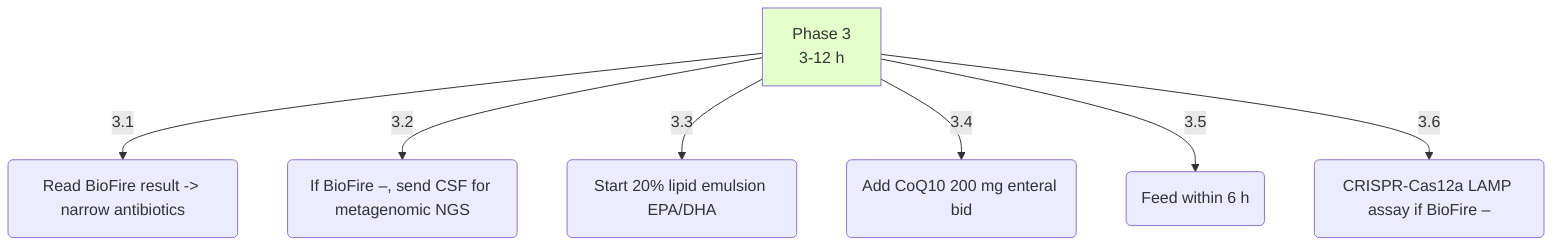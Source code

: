 graph TD
    P3[Phase 3<br>3-12 h] -->|3.1| Narrow(Read BioFire result -> narrow antibiotics)
    P3 -->|3.2| mNGS(If BioFire –, send CSF for metagenomic NGS)
    P3 -->|3.3| LipidEmulsion(Start 20% lipid emulsion EPA/DHA)
    P3 -->|3.4| CoQ(Add CoQ10 200 mg enteral bid)
    P3 -->|3.5| Feed(Feed within 6 h)
    P3 -->|3.6| CRISPR(CRISPR-Cas12a LAMP assay if BioFire –)
    style P3 fill:#e5ffcc